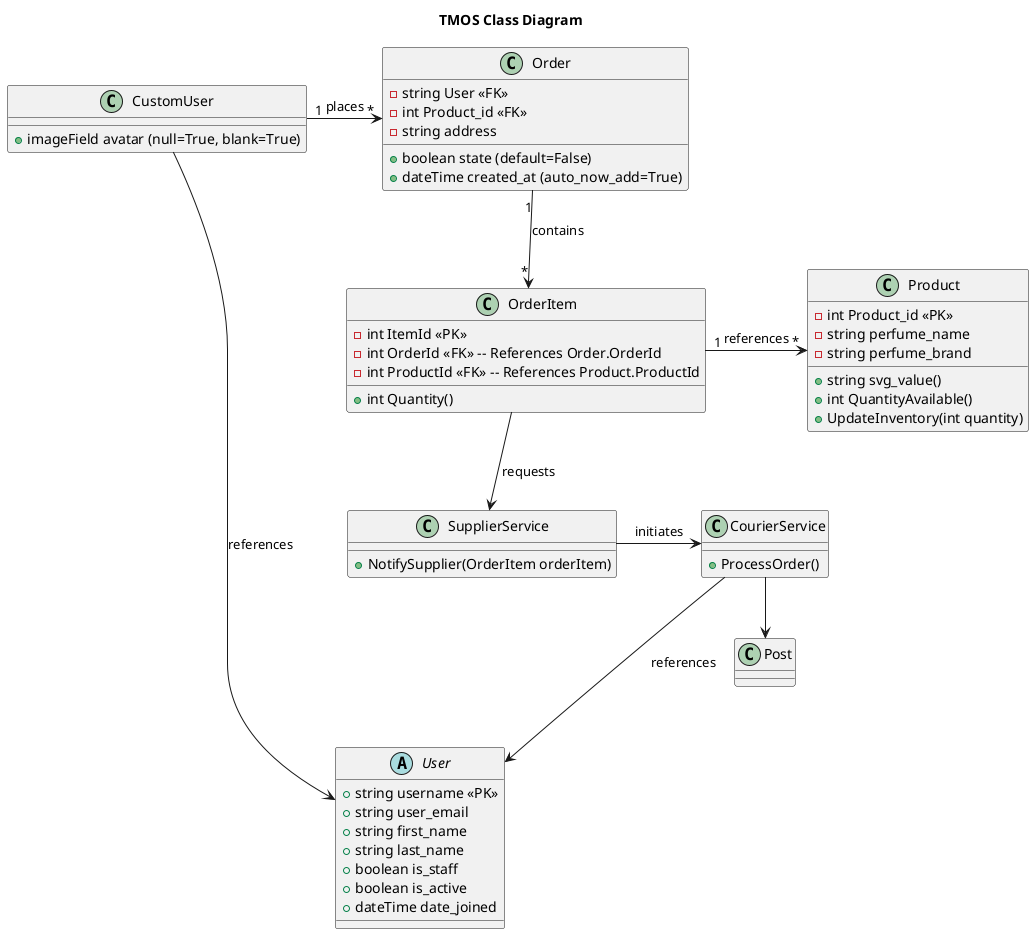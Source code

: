 @startuml

title TMOS Class Diagram

abstract class User {
    + string username <<PK>>
    + string user_email
    + string first_name
    + string last_name
    + boolean is_staff
    + boolean is_active
    + dateTime date_joined

}
class CustomUser {
	+ imageField avatar (null=True, blank=True)
}

class Order {
	- string User <<FK>>
	- int Product_id <<FK>>
	- string address
	+ boolean state (default=False)
	+ dateTime created_at (auto_now_add=True)
}

class OrderItem {
  - int ItemId <<PK>>
  - int OrderId <<FK>> -- References Order.OrderId
  - int ProductId <<FK>> -- References Product.ProductId
  + int Quantity()
}

class Product {
    - int Product_id <<PK>>
    - string perfume_name
	- string perfume_brand
	+ string svg_value()
    + int QuantityAvailable()
    + UpdateInventory(int quantity)
}

class CourierService {
  + ProcessOrder()
}

class SupplierService {
  + NotifySupplier(OrderItem orderItem)
}


class Post {
}

CustomUser "1" -> "*" Order : places
CustomUser --> User : references
Order "1" --> "*" OrderItem : contains
OrderItem "1" -> "*" Product : "references"
SupplierService -> CourierService : initiates
CourierService ---> User : "references"
CourierService --> Post

OrderItem --> SupplierService : "requests"

@enduml